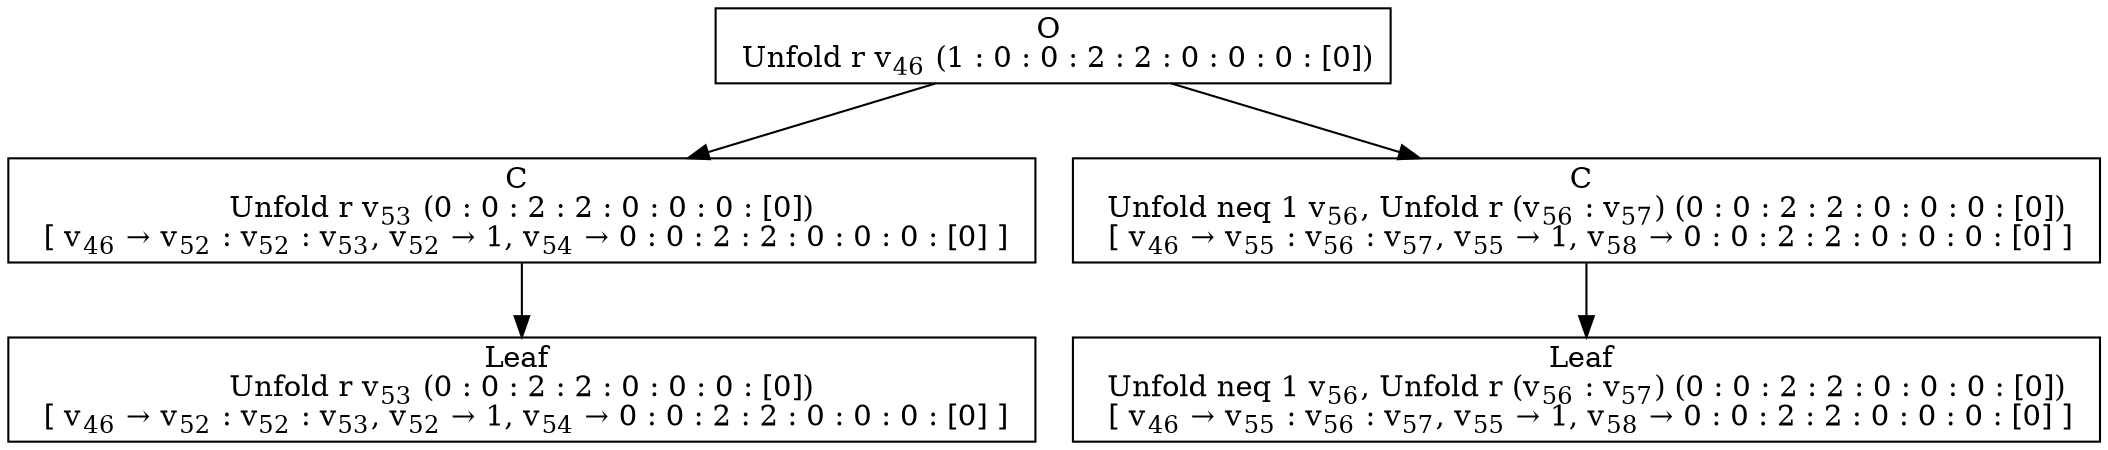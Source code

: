 digraph {
    graph [rankdir=TB
          ,bgcolor=transparent];
    node [shape=box
         ,fillcolor=white
         ,style=filled];
    0 [label=<O <BR/> Unfold r v<SUB>46</SUB> (1 : 0 : 0 : 2 : 2 : 0 : 0 : 0 : [0])>];
    1 [label=<C <BR/> Unfold r v<SUB>53</SUB> (0 : 0 : 2 : 2 : 0 : 0 : 0 : [0]) <BR/>  [ v<SUB>46</SUB> &rarr; v<SUB>52</SUB> : v<SUB>52</SUB> : v<SUB>53</SUB>, v<SUB>52</SUB> &rarr; 1, v<SUB>54</SUB> &rarr; 0 : 0 : 2 : 2 : 0 : 0 : 0 : [0] ] >];
    2 [label=<C <BR/> Unfold neq 1 v<SUB>56</SUB>, Unfold r (v<SUB>56</SUB> : v<SUB>57</SUB>) (0 : 0 : 2 : 2 : 0 : 0 : 0 : [0]) <BR/>  [ v<SUB>46</SUB> &rarr; v<SUB>55</SUB> : v<SUB>56</SUB> : v<SUB>57</SUB>, v<SUB>55</SUB> &rarr; 1, v<SUB>58</SUB> &rarr; 0 : 0 : 2 : 2 : 0 : 0 : 0 : [0] ] >];
    3 [label=<Leaf <BR/> Unfold r v<SUB>53</SUB> (0 : 0 : 2 : 2 : 0 : 0 : 0 : [0]) <BR/>  [ v<SUB>46</SUB> &rarr; v<SUB>52</SUB> : v<SUB>52</SUB> : v<SUB>53</SUB>, v<SUB>52</SUB> &rarr; 1, v<SUB>54</SUB> &rarr; 0 : 0 : 2 : 2 : 0 : 0 : 0 : [0] ] >];
    4 [label=<Leaf <BR/> Unfold neq 1 v<SUB>56</SUB>, Unfold r (v<SUB>56</SUB> : v<SUB>57</SUB>) (0 : 0 : 2 : 2 : 0 : 0 : 0 : [0]) <BR/>  [ v<SUB>46</SUB> &rarr; v<SUB>55</SUB> : v<SUB>56</SUB> : v<SUB>57</SUB>, v<SUB>55</SUB> &rarr; 1, v<SUB>58</SUB> &rarr; 0 : 0 : 2 : 2 : 0 : 0 : 0 : [0] ] >];
    0 -> 1 [label=""];
    0 -> 2 [label=""];
    1 -> 3 [label=""];
    2 -> 4 [label=""];
}
